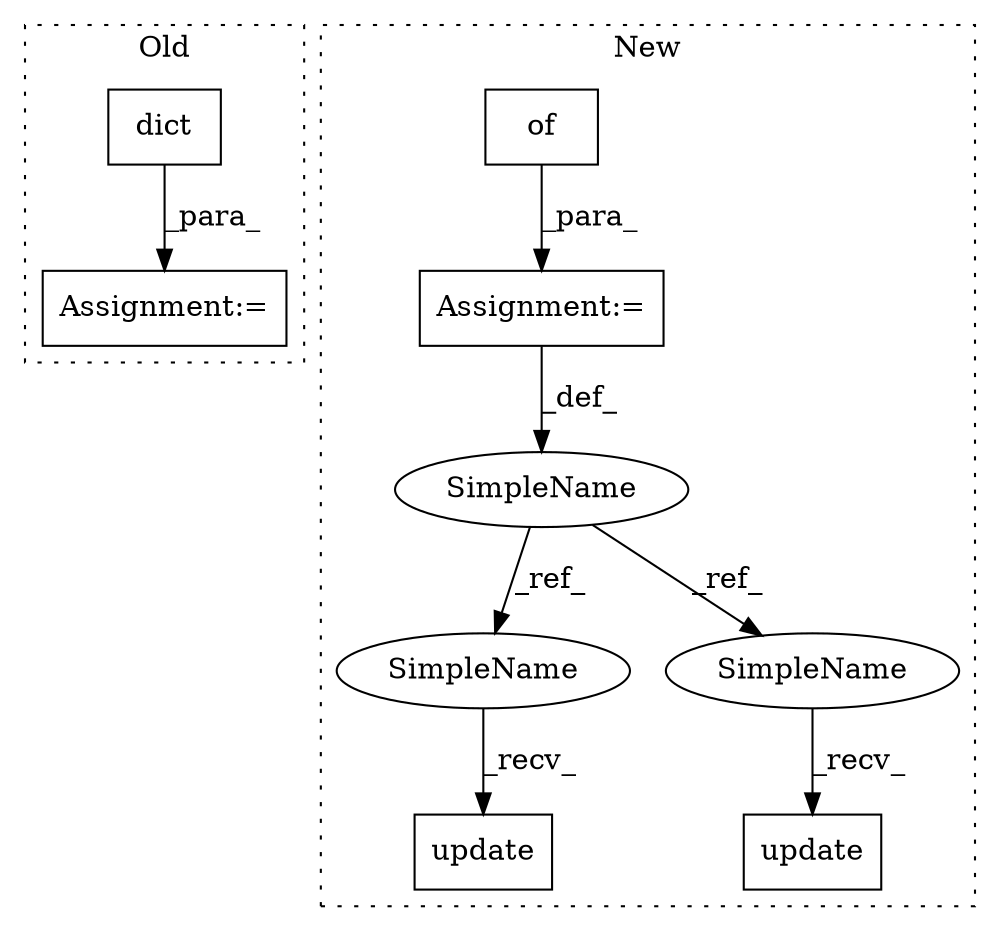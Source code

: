 digraph G {
subgraph cluster0 {
1 [label="dict" a="32" s="1789,1810" l="5,1" shape="box"];
4 [label="Assignment:=" a="7" s="1788" l="1" shape="box"];
label = "Old";
style="dotted";
}
subgraph cluster1 {
2 [label="update" a="32" s="1966,2000" l="7,1" shape="box"];
3 [label="Assignment:=" a="7" s="1938" l="1" shape="box"];
5 [label="update" a="32" s="2020,2042" l="7,1" shape="box"];
6 [label="SimpleName" a="42" s="1930" l="8" shape="ellipse"];
7 [label="of" a="32" s="1943" l="4" shape="box"];
8 [label="SimpleName" a="42" s="1957" l="8" shape="ellipse"];
9 [label="SimpleName" a="42" s="2011" l="8" shape="ellipse"];
label = "New";
style="dotted";
}
1 -> 4 [label="_para_"];
3 -> 6 [label="_def_"];
6 -> 9 [label="_ref_"];
6 -> 8 [label="_ref_"];
7 -> 3 [label="_para_"];
8 -> 2 [label="_recv_"];
9 -> 5 [label="_recv_"];
}